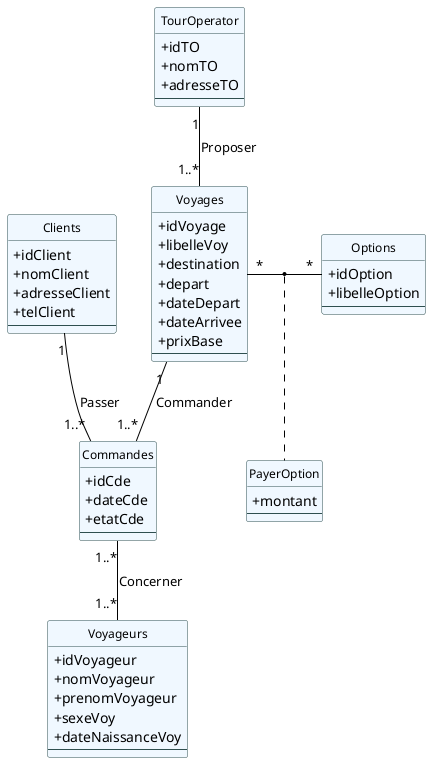 @startuml test

hide circle
hide empty members
hide empty methods

skinparam classAttributeIconSize 0

skinparam roundcorner 5

skinparam class {
	BackgroundColor AliceBlue
	BorderColor DarkSlateGray
	ArrowColor Black
	FontColor Black
	FontSize 12
	FontName Helvetica
}

skinparam arrow {
    MessageAlign center
}


Class TourOperator {
	+idTO
	+nomTO
	+adresseTO
	--
}

Class Voyages {
	+idVoyage
	+libelleVoy
	+destination
	+depart
	+dateDepart
	+dateArrivee
	+prixBase
	--
}

Class Options {
	+idOption
	+libelleOption
	--
}


Class Clients {
	+idClient
	+nomClient
	+adresseClient
	+telClient
	--
}

Class Commandes {
	+idCde
	+dateCde
	+etatCde
	--
}

Class Voyageurs {
	+idVoyageur
	+nomVoyageur
	+prenomVoyageur
	+sexeVoy
	+dateNaissanceVoy
	--
}



TourOperator -- Voyages : "1" Proposer "1..*"

Clients -- Commandes : "1" Passer "1..*"

Commandes -- Voyageurs : "1..*" Concerner "1..*"

Voyages -- Commandes : "1" Commander "1..*"

 Voyages "*" - "*" Options 
 (Voyages, Options) .. PayerOption

 Class PayerOption {
	 +montant
	 --
 }


@enduml
